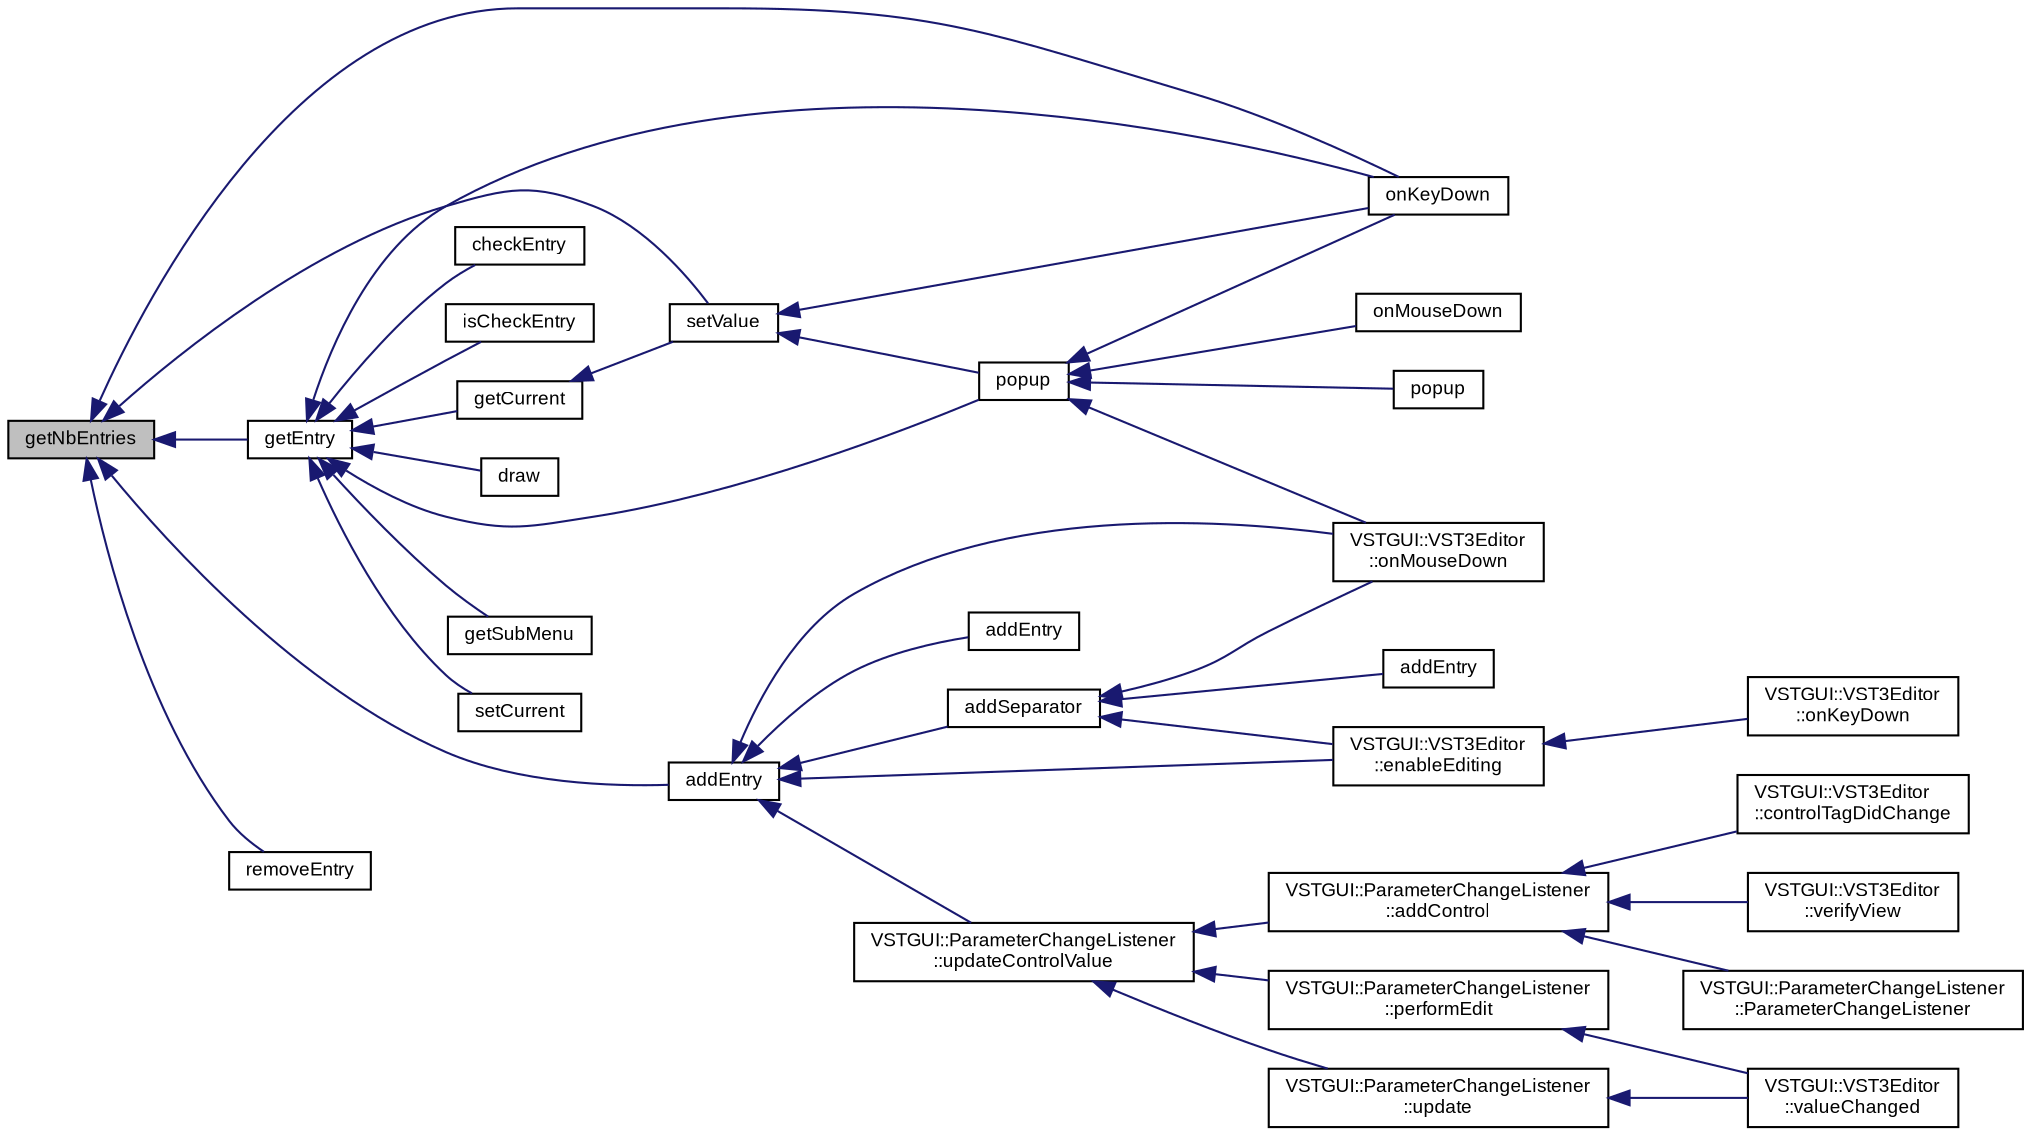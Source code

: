 digraph "getNbEntries"
{
  bgcolor="transparent";
  edge [fontname="Arial",fontsize="9",labelfontname="Arial",labelfontsize="9"];
  node [fontname="Arial",fontsize="9",shape=record];
  rankdir="LR";
  Node1 [label="getNbEntries",height=0.2,width=0.4,color="black", fillcolor="grey75", style="filled" fontcolor="black"];
  Node1 -> Node2 [dir="back",color="midnightblue",fontsize="9",style="solid",fontname="Arial"];
  Node2 [label="onKeyDown",height=0.2,width=0.4,color="black",URL="$class_v_s_t_g_u_i_1_1_c_option_menu.html#ab3e92822dfb33fc98af5cc4d4d65768d",tooltip="called if a key down event occurs and this view has focus "];
  Node1 -> Node3 [dir="back",color="midnightblue",fontsize="9",style="solid",fontname="Arial"];
  Node3 [label="addEntry",height=0.2,width=0.4,color="black",URL="$class_v_s_t_g_u_i_1_1_c_option_menu.html#a23dccef5325b1c8b8409bbd96449ee2e",tooltip="add a new entry "];
  Node3 -> Node4 [dir="back",color="midnightblue",fontsize="9",style="solid",fontname="Arial"];
  Node4 [label="addEntry",height=0.2,width=0.4,color="black",URL="$class_v_s_t_g_u_i_1_1_c_option_menu.html#afe493a4e084ebfc51283bc260932ce1b",tooltip="add a new submenu entry "];
  Node3 -> Node5 [dir="back",color="midnightblue",fontsize="9",style="solid",fontname="Arial"];
  Node5 [label="addSeparator",height=0.2,width=0.4,color="black",URL="$class_v_s_t_g_u_i_1_1_c_option_menu.html#a9eb257c26848669f9ff071a568294eb0",tooltip="add a new separator entry "];
  Node5 -> Node6 [dir="back",color="midnightblue",fontsize="9",style="solid",fontname="Arial"];
  Node6 [label="addEntry",height=0.2,width=0.4,color="black",URL="$class_v_s_t_g_u_i_1_1_c_option_menu.html#ac031c90d965c68fd215fe5887c4e5d96",tooltip="add a new entry "];
  Node5 -> Node7 [dir="back",color="midnightblue",fontsize="9",style="solid",fontname="Arial"];
  Node7 [label="VSTGUI::VST3Editor\l::onMouseDown",height=0.2,width=0.4,color="black",URL="$class_v_s_t_g_u_i_1_1_v_s_t3_editor.html#a4305e69d2e6fc870a37b123050120e13",tooltip="a mouse down event happend on the frame at position where. If the observer handles this..."];
  Node5 -> Node8 [dir="back",color="midnightblue",fontsize="9",style="solid",fontname="Arial"];
  Node8 [label="VSTGUI::VST3Editor\l::enableEditing",height=0.2,width=0.4,color="black",URL="$class_v_s_t_g_u_i_1_1_v_s_t3_editor.html#a735597df0f43568cb501ebe71efa5d6d"];
  Node8 -> Node9 [dir="back",color="midnightblue",fontsize="9",style="solid",fontname="Arial"];
  Node9 [label="VSTGUI::VST3Editor\l::onKeyDown",height=0.2,width=0.4,color="black",URL="$class_v_s_t_g_u_i_1_1_v_s_t3_editor.html#a8d50a70febc6d3b3a8c55f7783ed4962",tooltip="should return 1 if no further key down processing should apply, otherwise -1 "];
  Node3 -> Node10 [dir="back",color="midnightblue",fontsize="9",style="solid",fontname="Arial"];
  Node10 [label="VSTGUI::ParameterChangeListener\l::updateControlValue",height=0.2,width=0.4,color="black",URL="$class_v_s_t_g_u_i_1_1_parameter_change_listener.html#a9cfc75a6671c251dacdbd24e636d0ca3"];
  Node10 -> Node11 [dir="back",color="midnightblue",fontsize="9",style="solid",fontname="Arial"];
  Node11 [label="VSTGUI::ParameterChangeListener\l::addControl",height=0.2,width=0.4,color="black",URL="$class_v_s_t_g_u_i_1_1_parameter_change_listener.html#a838ba0753537ab62e6b68c810b5b1f41"];
  Node11 -> Node12 [dir="back",color="midnightblue",fontsize="9",style="solid",fontname="Arial"];
  Node12 [label="VSTGUI::ParameterChangeListener\l::ParameterChangeListener",height=0.2,width=0.4,color="black",URL="$class_v_s_t_g_u_i_1_1_parameter_change_listener.html#a8191a258793d1ab3889af52a772bf84a"];
  Node11 -> Node13 [dir="back",color="midnightblue",fontsize="9",style="solid",fontname="Arial"];
  Node13 [label="VSTGUI::VST3Editor\l::controlTagDidChange",height=0.2,width=0.4,color="black",URL="$class_v_s_t_g_u_i_1_1_v_s_t3_editor.html#a3c43308976983d62b03b089297c88167"];
  Node11 -> Node14 [dir="back",color="midnightblue",fontsize="9",style="solid",fontname="Arial"];
  Node14 [label="VSTGUI::VST3Editor\l::verifyView",height=0.2,width=0.4,color="black",URL="$class_v_s_t_g_u_i_1_1_v_s_t3_editor.html#a0a12d9bd75a7a62d1c5fdb0ab5ee4a40"];
  Node10 -> Node15 [dir="back",color="midnightblue",fontsize="9",style="solid",fontname="Arial"];
  Node15 [label="VSTGUI::ParameterChangeListener\l::update",height=0.2,width=0.4,color="black",URL="$class_v_s_t_g_u_i_1_1_parameter_change_listener.html#af0d44025f1c09517c2960843539072d4"];
  Node15 -> Node16 [dir="back",color="midnightblue",fontsize="9",style="solid",fontname="Arial"];
  Node16 [label="VSTGUI::VST3Editor\l::valueChanged",height=0.2,width=0.4,color="black",URL="$class_v_s_t_g_u_i_1_1_v_s_t3_editor.html#a9e11979012090b0ff41c3f59aef6023d"];
  Node10 -> Node17 [dir="back",color="midnightblue",fontsize="9",style="solid",fontname="Arial"];
  Node17 [label="VSTGUI::ParameterChangeListener\l::performEdit",height=0.2,width=0.4,color="black",URL="$class_v_s_t_g_u_i_1_1_parameter_change_listener.html#ada09c15459754b72280caf38fa2544e7"];
  Node17 -> Node16 [dir="back",color="midnightblue",fontsize="9",style="solid",fontname="Arial"];
  Node3 -> Node7 [dir="back",color="midnightblue",fontsize="9",style="solid",fontname="Arial"];
  Node3 -> Node8 [dir="back",color="midnightblue",fontsize="9",style="solid",fontname="Arial"];
  Node1 -> Node18 [dir="back",color="midnightblue",fontsize="9",style="solid",fontname="Arial"];
  Node18 [label="getEntry",height=0.2,width=0.4,color="black",URL="$class_v_s_t_g_u_i_1_1_c_option_menu.html#abbc6eea63ec689c21831932d22f8e836",tooltip="get entry at index position "];
  Node18 -> Node2 [dir="back",color="midnightblue",fontsize="9",style="solid",fontname="Arial"];
  Node18 -> Node19 [dir="back",color="midnightblue",fontsize="9",style="solid",fontname="Arial"];
  Node19 [label="popup",height=0.2,width=0.4,color="black",URL="$class_v_s_t_g_u_i_1_1_c_option_menu.html#ae16683842653f97cac2c61e255bdfc53",tooltip="pops up menu "];
  Node19 -> Node2 [dir="back",color="midnightblue",fontsize="9",style="solid",fontname="Arial"];
  Node19 -> Node20 [dir="back",color="midnightblue",fontsize="9",style="solid",fontname="Arial"];
  Node20 [label="popup",height=0.2,width=0.4,color="black",URL="$class_v_s_t_g_u_i_1_1_c_option_menu.html#a4f4bb4ba2aa2b7a347f9de2c3da1a265",tooltip="pops up menu at frameLocation "];
  Node19 -> Node21 [dir="back",color="midnightblue",fontsize="9",style="solid",fontname="Arial"];
  Node21 [label="onMouseDown",height=0.2,width=0.4,color="black",URL="$class_v_s_t_g_u_i_1_1_c_option_menu.html#af5e4151d575380ad56bf87893631f03d",tooltip="called when a mouse down event occurs "];
  Node19 -> Node7 [dir="back",color="midnightblue",fontsize="9",style="solid",fontname="Arial"];
  Node18 -> Node22 [dir="back",color="midnightblue",fontsize="9",style="solid",fontname="Arial"];
  Node22 [label="getCurrent",height=0.2,width=0.4,color="black",URL="$class_v_s_t_g_u_i_1_1_c_option_menu.html#a748747af2114988b2f1f9088d1c26f37",tooltip="get current entry "];
  Node22 -> Node23 [dir="back",color="midnightblue",fontsize="9",style="solid",fontname="Arial"];
  Node23 [label="setValue",height=0.2,width=0.4,color="black",URL="$class_v_s_t_g_u_i_1_1_c_option_menu.html#a06bf62da9ba043bcf1b4c26bb2bf357b"];
  Node23 -> Node2 [dir="back",color="midnightblue",fontsize="9",style="solid",fontname="Arial"];
  Node23 -> Node19 [dir="back",color="midnightblue",fontsize="9",style="solid",fontname="Arial"];
  Node18 -> Node24 [dir="back",color="midnightblue",fontsize="9",style="solid",fontname="Arial"];
  Node24 [label="getSubMenu",height=0.2,width=0.4,color="black",URL="$class_v_s_t_g_u_i_1_1_c_option_menu.html#ac1aeff3548ad19e10a0dfbe75ec54215",tooltip="get a submenu "];
  Node18 -> Node25 [dir="back",color="midnightblue",fontsize="9",style="solid",fontname="Arial"];
  Node25 [label="setCurrent",height=0.2,width=0.4,color="black",URL="$class_v_s_t_g_u_i_1_1_c_option_menu.html#acd939825a27924a0ff35d99f188262b1",tooltip="set current entry "];
  Node18 -> Node26 [dir="back",color="midnightblue",fontsize="9",style="solid",fontname="Arial"];
  Node26 [label="checkEntry",height=0.2,width=0.4,color="black",URL="$class_v_s_t_g_u_i_1_1_c_option_menu.html#abdc836f5481b325941d6b87a6f54f72c",tooltip="change check state of entry at index "];
  Node18 -> Node27 [dir="back",color="midnightblue",fontsize="9",style="solid",fontname="Arial"];
  Node27 [label="isCheckEntry",height=0.2,width=0.4,color="black",URL="$class_v_s_t_g_u_i_1_1_c_option_menu.html#aa629427fb501ec93f2eb20ebf06c9774",tooltip="get check state of entry at index "];
  Node18 -> Node28 [dir="back",color="midnightblue",fontsize="9",style="solid",fontname="Arial"];
  Node28 [label="draw",height=0.2,width=0.4,color="black",URL="$class_v_s_t_g_u_i_1_1_c_option_menu.html#a83ee48340580dff7f1796dbebe7b0a0f",tooltip="called if the view should draw itself "];
  Node1 -> Node29 [dir="back",color="midnightblue",fontsize="9",style="solid",fontname="Arial"];
  Node29 [label="removeEntry",height=0.2,width=0.4,color="black",URL="$class_v_s_t_g_u_i_1_1_c_option_menu.html#a76faded90d40aef26eb7c21dcf2402a5",tooltip="remove an entry "];
  Node1 -> Node23 [dir="back",color="midnightblue",fontsize="9",style="solid",fontname="Arial"];
}
